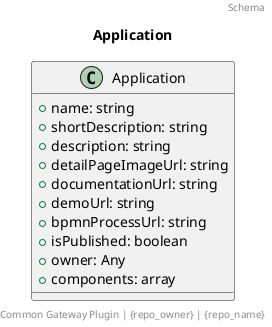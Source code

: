 @startuml
title: Application
footer: Common Gateway Plugin | {repo_owner} | {repo_name} 
header: Schema

class Application {
  + name: string
  + shortDescription: string
  + description: string
  + detailPageImageUrl: string
  + documentationUrl: string
  + demoUrl: string
  + bpmnProcessUrl: string
  + isPublished: boolean
  + owner: Any
  + components: array
}
@enduml
